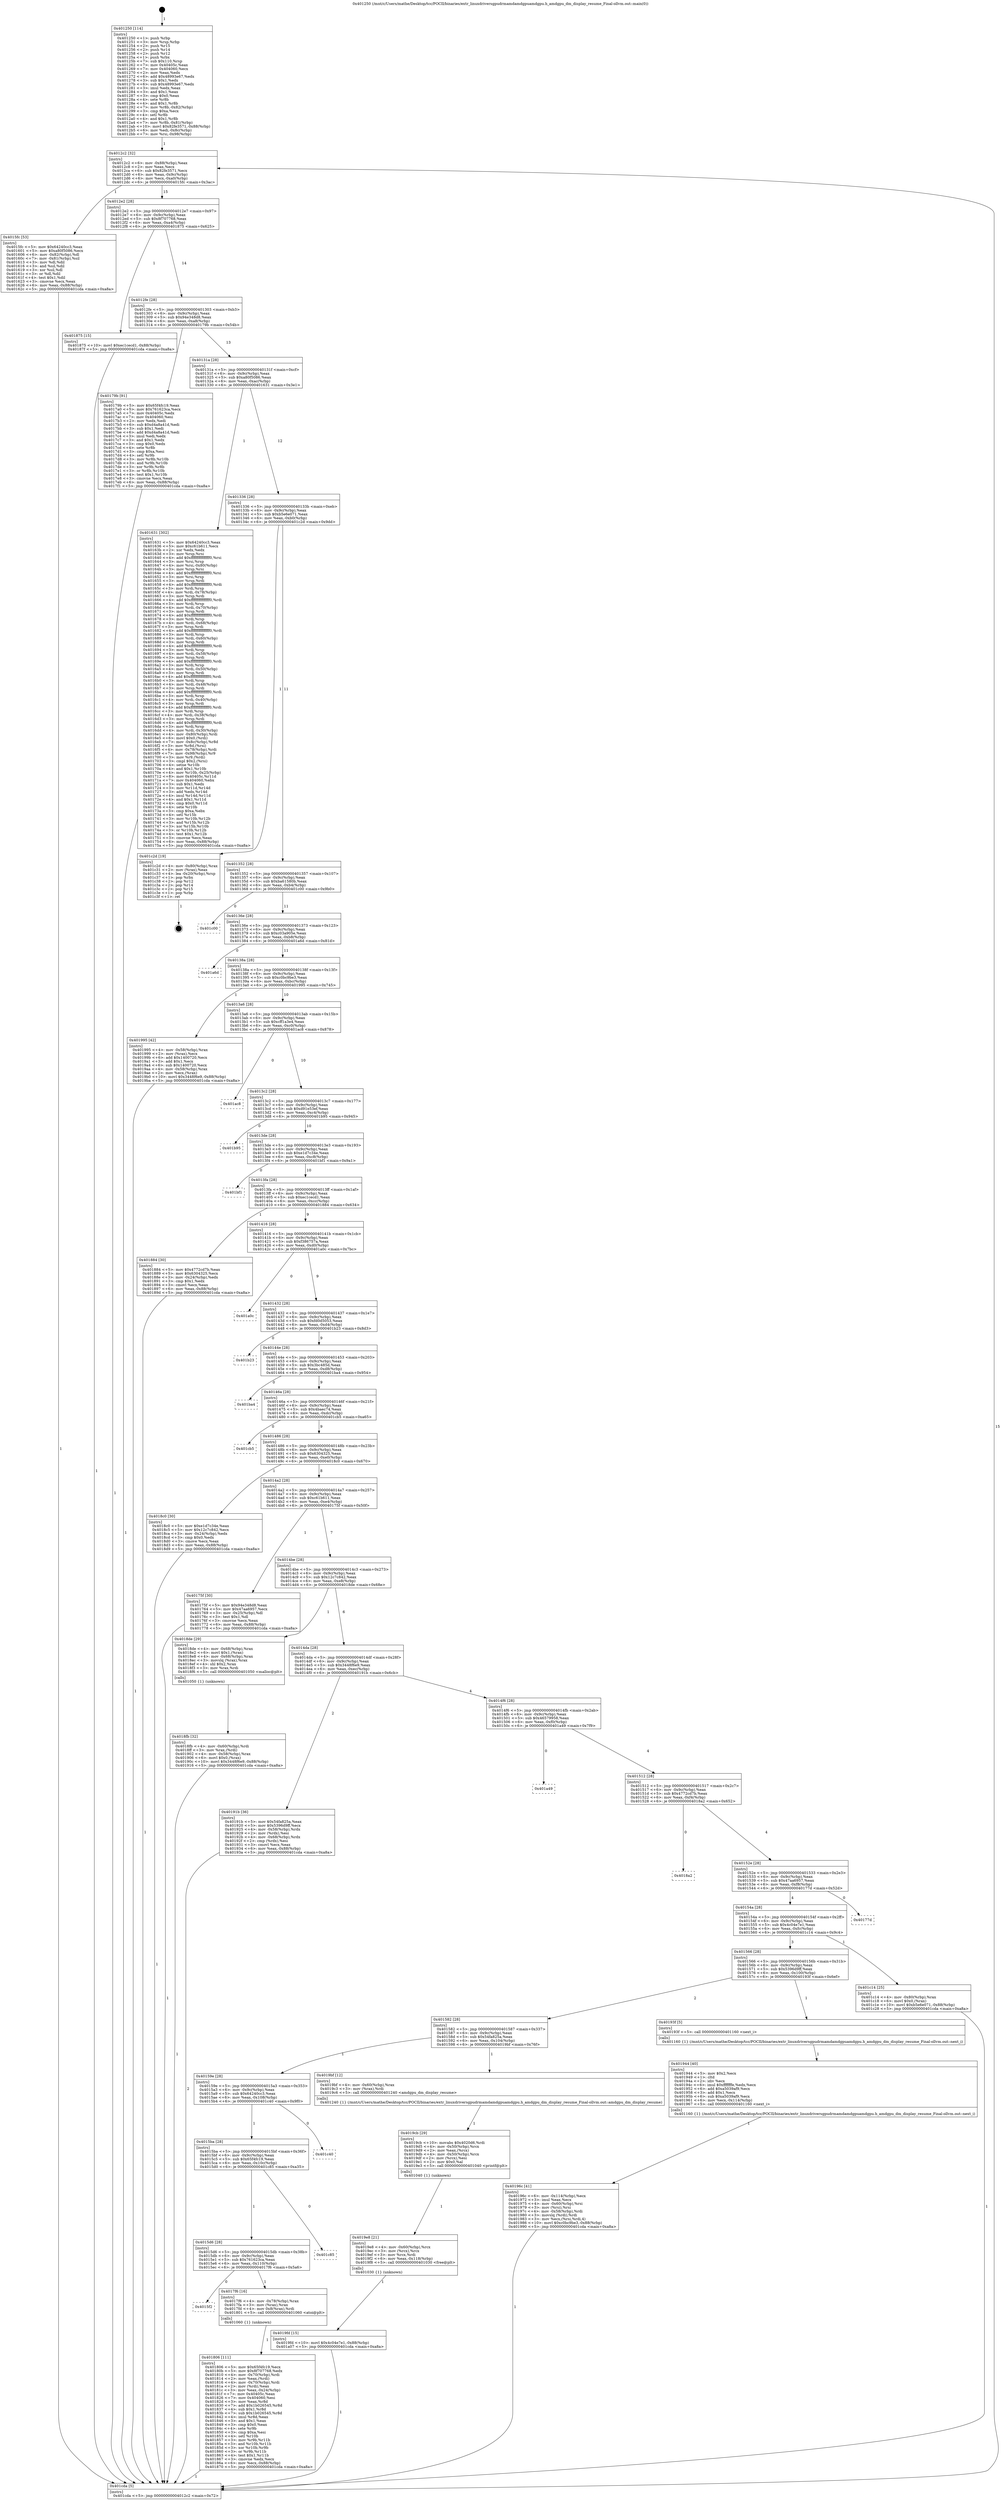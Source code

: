 digraph "0x401250" {
  label = "0x401250 (/mnt/c/Users/mathe/Desktop/tcc/POCII/binaries/extr_linuxdriversgpudrmamdamdgpuamdgpu.h_amdgpu_dm_display_resume_Final-ollvm.out::main(0))"
  labelloc = "t"
  node[shape=record]

  Entry [label="",width=0.3,height=0.3,shape=circle,fillcolor=black,style=filled]
  "0x4012c2" [label="{
     0x4012c2 [32]\l
     | [instrs]\l
     &nbsp;&nbsp;0x4012c2 \<+6\>: mov -0x88(%rbp),%eax\l
     &nbsp;&nbsp;0x4012c8 \<+2\>: mov %eax,%ecx\l
     &nbsp;&nbsp;0x4012ca \<+6\>: sub $0x82fe3571,%ecx\l
     &nbsp;&nbsp;0x4012d0 \<+6\>: mov %eax,-0x9c(%rbp)\l
     &nbsp;&nbsp;0x4012d6 \<+6\>: mov %ecx,-0xa0(%rbp)\l
     &nbsp;&nbsp;0x4012dc \<+6\>: je 00000000004015fc \<main+0x3ac\>\l
  }"]
  "0x4015fc" [label="{
     0x4015fc [53]\l
     | [instrs]\l
     &nbsp;&nbsp;0x4015fc \<+5\>: mov $0x64240cc3,%eax\l
     &nbsp;&nbsp;0x401601 \<+5\>: mov $0xa80f5086,%ecx\l
     &nbsp;&nbsp;0x401606 \<+6\>: mov -0x82(%rbp),%dl\l
     &nbsp;&nbsp;0x40160c \<+7\>: mov -0x81(%rbp),%sil\l
     &nbsp;&nbsp;0x401613 \<+3\>: mov %dl,%dil\l
     &nbsp;&nbsp;0x401616 \<+3\>: and %sil,%dil\l
     &nbsp;&nbsp;0x401619 \<+3\>: xor %sil,%dl\l
     &nbsp;&nbsp;0x40161c \<+3\>: or %dl,%dil\l
     &nbsp;&nbsp;0x40161f \<+4\>: test $0x1,%dil\l
     &nbsp;&nbsp;0x401623 \<+3\>: cmovne %ecx,%eax\l
     &nbsp;&nbsp;0x401626 \<+6\>: mov %eax,-0x88(%rbp)\l
     &nbsp;&nbsp;0x40162c \<+5\>: jmp 0000000000401cda \<main+0xa8a\>\l
  }"]
  "0x4012e2" [label="{
     0x4012e2 [28]\l
     | [instrs]\l
     &nbsp;&nbsp;0x4012e2 \<+5\>: jmp 00000000004012e7 \<main+0x97\>\l
     &nbsp;&nbsp;0x4012e7 \<+6\>: mov -0x9c(%rbp),%eax\l
     &nbsp;&nbsp;0x4012ed \<+5\>: sub $0x8f707768,%eax\l
     &nbsp;&nbsp;0x4012f2 \<+6\>: mov %eax,-0xa4(%rbp)\l
     &nbsp;&nbsp;0x4012f8 \<+6\>: je 0000000000401875 \<main+0x625\>\l
  }"]
  "0x401cda" [label="{
     0x401cda [5]\l
     | [instrs]\l
     &nbsp;&nbsp;0x401cda \<+5\>: jmp 00000000004012c2 \<main+0x72\>\l
  }"]
  "0x401250" [label="{
     0x401250 [114]\l
     | [instrs]\l
     &nbsp;&nbsp;0x401250 \<+1\>: push %rbp\l
     &nbsp;&nbsp;0x401251 \<+3\>: mov %rsp,%rbp\l
     &nbsp;&nbsp;0x401254 \<+2\>: push %r15\l
     &nbsp;&nbsp;0x401256 \<+2\>: push %r14\l
     &nbsp;&nbsp;0x401258 \<+2\>: push %r12\l
     &nbsp;&nbsp;0x40125a \<+1\>: push %rbx\l
     &nbsp;&nbsp;0x40125b \<+7\>: sub $0x110,%rsp\l
     &nbsp;&nbsp;0x401262 \<+7\>: mov 0x40405c,%eax\l
     &nbsp;&nbsp;0x401269 \<+7\>: mov 0x404060,%ecx\l
     &nbsp;&nbsp;0x401270 \<+2\>: mov %eax,%edx\l
     &nbsp;&nbsp;0x401272 \<+6\>: add $0x48993e67,%edx\l
     &nbsp;&nbsp;0x401278 \<+3\>: sub $0x1,%edx\l
     &nbsp;&nbsp;0x40127b \<+6\>: sub $0x48993e67,%edx\l
     &nbsp;&nbsp;0x401281 \<+3\>: imul %edx,%eax\l
     &nbsp;&nbsp;0x401284 \<+3\>: and $0x1,%eax\l
     &nbsp;&nbsp;0x401287 \<+3\>: cmp $0x0,%eax\l
     &nbsp;&nbsp;0x40128a \<+4\>: sete %r8b\l
     &nbsp;&nbsp;0x40128e \<+4\>: and $0x1,%r8b\l
     &nbsp;&nbsp;0x401292 \<+7\>: mov %r8b,-0x82(%rbp)\l
     &nbsp;&nbsp;0x401299 \<+3\>: cmp $0xa,%ecx\l
     &nbsp;&nbsp;0x40129c \<+4\>: setl %r8b\l
     &nbsp;&nbsp;0x4012a0 \<+4\>: and $0x1,%r8b\l
     &nbsp;&nbsp;0x4012a4 \<+7\>: mov %r8b,-0x81(%rbp)\l
     &nbsp;&nbsp;0x4012ab \<+10\>: movl $0x82fe3571,-0x88(%rbp)\l
     &nbsp;&nbsp;0x4012b5 \<+6\>: mov %edi,-0x8c(%rbp)\l
     &nbsp;&nbsp;0x4012bb \<+7\>: mov %rsi,-0x98(%rbp)\l
  }"]
  Exit [label="",width=0.3,height=0.3,shape=circle,fillcolor=black,style=filled,peripheries=2]
  "0x401875" [label="{
     0x401875 [15]\l
     | [instrs]\l
     &nbsp;&nbsp;0x401875 \<+10\>: movl $0xec1cecd1,-0x88(%rbp)\l
     &nbsp;&nbsp;0x40187f \<+5\>: jmp 0000000000401cda \<main+0xa8a\>\l
  }"]
  "0x4012fe" [label="{
     0x4012fe [28]\l
     | [instrs]\l
     &nbsp;&nbsp;0x4012fe \<+5\>: jmp 0000000000401303 \<main+0xb3\>\l
     &nbsp;&nbsp;0x401303 \<+6\>: mov -0x9c(%rbp),%eax\l
     &nbsp;&nbsp;0x401309 \<+5\>: sub $0x94e348d8,%eax\l
     &nbsp;&nbsp;0x40130e \<+6\>: mov %eax,-0xa8(%rbp)\l
     &nbsp;&nbsp;0x401314 \<+6\>: je 000000000040179b \<main+0x54b\>\l
  }"]
  "0x4019fd" [label="{
     0x4019fd [15]\l
     | [instrs]\l
     &nbsp;&nbsp;0x4019fd \<+10\>: movl $0x4c04e7e1,-0x88(%rbp)\l
     &nbsp;&nbsp;0x401a07 \<+5\>: jmp 0000000000401cda \<main+0xa8a\>\l
  }"]
  "0x40179b" [label="{
     0x40179b [91]\l
     | [instrs]\l
     &nbsp;&nbsp;0x40179b \<+5\>: mov $0x65f4fc19,%eax\l
     &nbsp;&nbsp;0x4017a0 \<+5\>: mov $0x761623ca,%ecx\l
     &nbsp;&nbsp;0x4017a5 \<+7\>: mov 0x40405c,%edx\l
     &nbsp;&nbsp;0x4017ac \<+7\>: mov 0x404060,%esi\l
     &nbsp;&nbsp;0x4017b3 \<+2\>: mov %edx,%edi\l
     &nbsp;&nbsp;0x4017b5 \<+6\>: sub $0xd4a8a41d,%edi\l
     &nbsp;&nbsp;0x4017bb \<+3\>: sub $0x1,%edi\l
     &nbsp;&nbsp;0x4017be \<+6\>: add $0xd4a8a41d,%edi\l
     &nbsp;&nbsp;0x4017c4 \<+3\>: imul %edi,%edx\l
     &nbsp;&nbsp;0x4017c7 \<+3\>: and $0x1,%edx\l
     &nbsp;&nbsp;0x4017ca \<+3\>: cmp $0x0,%edx\l
     &nbsp;&nbsp;0x4017cd \<+4\>: sete %r8b\l
     &nbsp;&nbsp;0x4017d1 \<+3\>: cmp $0xa,%esi\l
     &nbsp;&nbsp;0x4017d4 \<+4\>: setl %r9b\l
     &nbsp;&nbsp;0x4017d8 \<+3\>: mov %r8b,%r10b\l
     &nbsp;&nbsp;0x4017db \<+3\>: and %r9b,%r10b\l
     &nbsp;&nbsp;0x4017de \<+3\>: xor %r9b,%r8b\l
     &nbsp;&nbsp;0x4017e1 \<+3\>: or %r8b,%r10b\l
     &nbsp;&nbsp;0x4017e4 \<+4\>: test $0x1,%r10b\l
     &nbsp;&nbsp;0x4017e8 \<+3\>: cmovne %ecx,%eax\l
     &nbsp;&nbsp;0x4017eb \<+6\>: mov %eax,-0x88(%rbp)\l
     &nbsp;&nbsp;0x4017f1 \<+5\>: jmp 0000000000401cda \<main+0xa8a\>\l
  }"]
  "0x40131a" [label="{
     0x40131a [28]\l
     | [instrs]\l
     &nbsp;&nbsp;0x40131a \<+5\>: jmp 000000000040131f \<main+0xcf\>\l
     &nbsp;&nbsp;0x40131f \<+6\>: mov -0x9c(%rbp),%eax\l
     &nbsp;&nbsp;0x401325 \<+5\>: sub $0xa80f5086,%eax\l
     &nbsp;&nbsp;0x40132a \<+6\>: mov %eax,-0xac(%rbp)\l
     &nbsp;&nbsp;0x401330 \<+6\>: je 0000000000401631 \<main+0x3e1\>\l
  }"]
  "0x4019e8" [label="{
     0x4019e8 [21]\l
     | [instrs]\l
     &nbsp;&nbsp;0x4019e8 \<+4\>: mov -0x60(%rbp),%rcx\l
     &nbsp;&nbsp;0x4019ec \<+3\>: mov (%rcx),%rcx\l
     &nbsp;&nbsp;0x4019ef \<+3\>: mov %rcx,%rdi\l
     &nbsp;&nbsp;0x4019f2 \<+6\>: mov %eax,-0x118(%rbp)\l
     &nbsp;&nbsp;0x4019f8 \<+5\>: call 0000000000401030 \<free@plt\>\l
     | [calls]\l
     &nbsp;&nbsp;0x401030 \{1\} (unknown)\l
  }"]
  "0x401631" [label="{
     0x401631 [302]\l
     | [instrs]\l
     &nbsp;&nbsp;0x401631 \<+5\>: mov $0x64240cc3,%eax\l
     &nbsp;&nbsp;0x401636 \<+5\>: mov $0xc61b611,%ecx\l
     &nbsp;&nbsp;0x40163b \<+2\>: xor %edx,%edx\l
     &nbsp;&nbsp;0x40163d \<+3\>: mov %rsp,%rsi\l
     &nbsp;&nbsp;0x401640 \<+4\>: add $0xfffffffffffffff0,%rsi\l
     &nbsp;&nbsp;0x401644 \<+3\>: mov %rsi,%rsp\l
     &nbsp;&nbsp;0x401647 \<+4\>: mov %rsi,-0x80(%rbp)\l
     &nbsp;&nbsp;0x40164b \<+3\>: mov %rsp,%rsi\l
     &nbsp;&nbsp;0x40164e \<+4\>: add $0xfffffffffffffff0,%rsi\l
     &nbsp;&nbsp;0x401652 \<+3\>: mov %rsi,%rsp\l
     &nbsp;&nbsp;0x401655 \<+3\>: mov %rsp,%rdi\l
     &nbsp;&nbsp;0x401658 \<+4\>: add $0xfffffffffffffff0,%rdi\l
     &nbsp;&nbsp;0x40165c \<+3\>: mov %rdi,%rsp\l
     &nbsp;&nbsp;0x40165f \<+4\>: mov %rdi,-0x78(%rbp)\l
     &nbsp;&nbsp;0x401663 \<+3\>: mov %rsp,%rdi\l
     &nbsp;&nbsp;0x401666 \<+4\>: add $0xfffffffffffffff0,%rdi\l
     &nbsp;&nbsp;0x40166a \<+3\>: mov %rdi,%rsp\l
     &nbsp;&nbsp;0x40166d \<+4\>: mov %rdi,-0x70(%rbp)\l
     &nbsp;&nbsp;0x401671 \<+3\>: mov %rsp,%rdi\l
     &nbsp;&nbsp;0x401674 \<+4\>: add $0xfffffffffffffff0,%rdi\l
     &nbsp;&nbsp;0x401678 \<+3\>: mov %rdi,%rsp\l
     &nbsp;&nbsp;0x40167b \<+4\>: mov %rdi,-0x68(%rbp)\l
     &nbsp;&nbsp;0x40167f \<+3\>: mov %rsp,%rdi\l
     &nbsp;&nbsp;0x401682 \<+4\>: add $0xfffffffffffffff0,%rdi\l
     &nbsp;&nbsp;0x401686 \<+3\>: mov %rdi,%rsp\l
     &nbsp;&nbsp;0x401689 \<+4\>: mov %rdi,-0x60(%rbp)\l
     &nbsp;&nbsp;0x40168d \<+3\>: mov %rsp,%rdi\l
     &nbsp;&nbsp;0x401690 \<+4\>: add $0xfffffffffffffff0,%rdi\l
     &nbsp;&nbsp;0x401694 \<+3\>: mov %rdi,%rsp\l
     &nbsp;&nbsp;0x401697 \<+4\>: mov %rdi,-0x58(%rbp)\l
     &nbsp;&nbsp;0x40169b \<+3\>: mov %rsp,%rdi\l
     &nbsp;&nbsp;0x40169e \<+4\>: add $0xfffffffffffffff0,%rdi\l
     &nbsp;&nbsp;0x4016a2 \<+3\>: mov %rdi,%rsp\l
     &nbsp;&nbsp;0x4016a5 \<+4\>: mov %rdi,-0x50(%rbp)\l
     &nbsp;&nbsp;0x4016a9 \<+3\>: mov %rsp,%rdi\l
     &nbsp;&nbsp;0x4016ac \<+4\>: add $0xfffffffffffffff0,%rdi\l
     &nbsp;&nbsp;0x4016b0 \<+3\>: mov %rdi,%rsp\l
     &nbsp;&nbsp;0x4016b3 \<+4\>: mov %rdi,-0x48(%rbp)\l
     &nbsp;&nbsp;0x4016b7 \<+3\>: mov %rsp,%rdi\l
     &nbsp;&nbsp;0x4016ba \<+4\>: add $0xfffffffffffffff0,%rdi\l
     &nbsp;&nbsp;0x4016be \<+3\>: mov %rdi,%rsp\l
     &nbsp;&nbsp;0x4016c1 \<+4\>: mov %rdi,-0x40(%rbp)\l
     &nbsp;&nbsp;0x4016c5 \<+3\>: mov %rsp,%rdi\l
     &nbsp;&nbsp;0x4016c8 \<+4\>: add $0xfffffffffffffff0,%rdi\l
     &nbsp;&nbsp;0x4016cc \<+3\>: mov %rdi,%rsp\l
     &nbsp;&nbsp;0x4016cf \<+4\>: mov %rdi,-0x38(%rbp)\l
     &nbsp;&nbsp;0x4016d3 \<+3\>: mov %rsp,%rdi\l
     &nbsp;&nbsp;0x4016d6 \<+4\>: add $0xfffffffffffffff0,%rdi\l
     &nbsp;&nbsp;0x4016da \<+3\>: mov %rdi,%rsp\l
     &nbsp;&nbsp;0x4016dd \<+4\>: mov %rdi,-0x30(%rbp)\l
     &nbsp;&nbsp;0x4016e1 \<+4\>: mov -0x80(%rbp),%rdi\l
     &nbsp;&nbsp;0x4016e5 \<+6\>: movl $0x0,(%rdi)\l
     &nbsp;&nbsp;0x4016eb \<+7\>: mov -0x8c(%rbp),%r8d\l
     &nbsp;&nbsp;0x4016f2 \<+3\>: mov %r8d,(%rsi)\l
     &nbsp;&nbsp;0x4016f5 \<+4\>: mov -0x78(%rbp),%rdi\l
     &nbsp;&nbsp;0x4016f9 \<+7\>: mov -0x98(%rbp),%r9\l
     &nbsp;&nbsp;0x401700 \<+3\>: mov %r9,(%rdi)\l
     &nbsp;&nbsp;0x401703 \<+3\>: cmpl $0x2,(%rsi)\l
     &nbsp;&nbsp;0x401706 \<+4\>: setne %r10b\l
     &nbsp;&nbsp;0x40170a \<+4\>: and $0x1,%r10b\l
     &nbsp;&nbsp;0x40170e \<+4\>: mov %r10b,-0x25(%rbp)\l
     &nbsp;&nbsp;0x401712 \<+8\>: mov 0x40405c,%r11d\l
     &nbsp;&nbsp;0x40171a \<+7\>: mov 0x404060,%ebx\l
     &nbsp;&nbsp;0x401721 \<+3\>: sub $0x1,%edx\l
     &nbsp;&nbsp;0x401724 \<+3\>: mov %r11d,%r14d\l
     &nbsp;&nbsp;0x401727 \<+3\>: add %edx,%r14d\l
     &nbsp;&nbsp;0x40172a \<+4\>: imul %r14d,%r11d\l
     &nbsp;&nbsp;0x40172e \<+4\>: and $0x1,%r11d\l
     &nbsp;&nbsp;0x401732 \<+4\>: cmp $0x0,%r11d\l
     &nbsp;&nbsp;0x401736 \<+4\>: sete %r10b\l
     &nbsp;&nbsp;0x40173a \<+3\>: cmp $0xa,%ebx\l
     &nbsp;&nbsp;0x40173d \<+4\>: setl %r15b\l
     &nbsp;&nbsp;0x401741 \<+3\>: mov %r10b,%r12b\l
     &nbsp;&nbsp;0x401744 \<+3\>: and %r15b,%r12b\l
     &nbsp;&nbsp;0x401747 \<+3\>: xor %r15b,%r10b\l
     &nbsp;&nbsp;0x40174a \<+3\>: or %r10b,%r12b\l
     &nbsp;&nbsp;0x40174d \<+4\>: test $0x1,%r12b\l
     &nbsp;&nbsp;0x401751 \<+3\>: cmovne %ecx,%eax\l
     &nbsp;&nbsp;0x401754 \<+6\>: mov %eax,-0x88(%rbp)\l
     &nbsp;&nbsp;0x40175a \<+5\>: jmp 0000000000401cda \<main+0xa8a\>\l
  }"]
  "0x401336" [label="{
     0x401336 [28]\l
     | [instrs]\l
     &nbsp;&nbsp;0x401336 \<+5\>: jmp 000000000040133b \<main+0xeb\>\l
     &nbsp;&nbsp;0x40133b \<+6\>: mov -0x9c(%rbp),%eax\l
     &nbsp;&nbsp;0x401341 \<+5\>: sub $0xb5e6e071,%eax\l
     &nbsp;&nbsp;0x401346 \<+6\>: mov %eax,-0xb0(%rbp)\l
     &nbsp;&nbsp;0x40134c \<+6\>: je 0000000000401c2d \<main+0x9dd\>\l
  }"]
  "0x4019cb" [label="{
     0x4019cb [29]\l
     | [instrs]\l
     &nbsp;&nbsp;0x4019cb \<+10\>: movabs $0x4020d6,%rdi\l
     &nbsp;&nbsp;0x4019d5 \<+4\>: mov -0x50(%rbp),%rcx\l
     &nbsp;&nbsp;0x4019d9 \<+2\>: mov %eax,(%rcx)\l
     &nbsp;&nbsp;0x4019db \<+4\>: mov -0x50(%rbp),%rcx\l
     &nbsp;&nbsp;0x4019df \<+2\>: mov (%rcx),%esi\l
     &nbsp;&nbsp;0x4019e1 \<+2\>: mov $0x0,%al\l
     &nbsp;&nbsp;0x4019e3 \<+5\>: call 0000000000401040 \<printf@plt\>\l
     | [calls]\l
     &nbsp;&nbsp;0x401040 \{1\} (unknown)\l
  }"]
  "0x40196c" [label="{
     0x40196c [41]\l
     | [instrs]\l
     &nbsp;&nbsp;0x40196c \<+6\>: mov -0x114(%rbp),%ecx\l
     &nbsp;&nbsp;0x401972 \<+3\>: imul %eax,%ecx\l
     &nbsp;&nbsp;0x401975 \<+4\>: mov -0x60(%rbp),%rsi\l
     &nbsp;&nbsp;0x401979 \<+3\>: mov (%rsi),%rsi\l
     &nbsp;&nbsp;0x40197c \<+4\>: mov -0x58(%rbp),%rdi\l
     &nbsp;&nbsp;0x401980 \<+3\>: movslq (%rdi),%rdi\l
     &nbsp;&nbsp;0x401983 \<+3\>: mov %ecx,(%rsi,%rdi,4)\l
     &nbsp;&nbsp;0x401986 \<+10\>: movl $0xc0bc9be3,-0x88(%rbp)\l
     &nbsp;&nbsp;0x401990 \<+5\>: jmp 0000000000401cda \<main+0xa8a\>\l
  }"]
  "0x401c2d" [label="{
     0x401c2d [19]\l
     | [instrs]\l
     &nbsp;&nbsp;0x401c2d \<+4\>: mov -0x80(%rbp),%rax\l
     &nbsp;&nbsp;0x401c31 \<+2\>: mov (%rax),%eax\l
     &nbsp;&nbsp;0x401c33 \<+4\>: lea -0x20(%rbp),%rsp\l
     &nbsp;&nbsp;0x401c37 \<+1\>: pop %rbx\l
     &nbsp;&nbsp;0x401c38 \<+2\>: pop %r12\l
     &nbsp;&nbsp;0x401c3a \<+2\>: pop %r14\l
     &nbsp;&nbsp;0x401c3c \<+2\>: pop %r15\l
     &nbsp;&nbsp;0x401c3e \<+1\>: pop %rbp\l
     &nbsp;&nbsp;0x401c3f \<+1\>: ret\l
  }"]
  "0x401352" [label="{
     0x401352 [28]\l
     | [instrs]\l
     &nbsp;&nbsp;0x401352 \<+5\>: jmp 0000000000401357 \<main+0x107\>\l
     &nbsp;&nbsp;0x401357 \<+6\>: mov -0x9c(%rbp),%eax\l
     &nbsp;&nbsp;0x40135d \<+5\>: sub $0xba61580b,%eax\l
     &nbsp;&nbsp;0x401362 \<+6\>: mov %eax,-0xb4(%rbp)\l
     &nbsp;&nbsp;0x401368 \<+6\>: je 0000000000401c00 \<main+0x9b0\>\l
  }"]
  "0x401944" [label="{
     0x401944 [40]\l
     | [instrs]\l
     &nbsp;&nbsp;0x401944 \<+5\>: mov $0x2,%ecx\l
     &nbsp;&nbsp;0x401949 \<+1\>: cltd\l
     &nbsp;&nbsp;0x40194a \<+2\>: idiv %ecx\l
     &nbsp;&nbsp;0x40194c \<+6\>: imul $0xfffffffe,%edx,%ecx\l
     &nbsp;&nbsp;0x401952 \<+6\>: add $0xa5039af9,%ecx\l
     &nbsp;&nbsp;0x401958 \<+3\>: add $0x1,%ecx\l
     &nbsp;&nbsp;0x40195b \<+6\>: sub $0xa5039af9,%ecx\l
     &nbsp;&nbsp;0x401961 \<+6\>: mov %ecx,-0x114(%rbp)\l
     &nbsp;&nbsp;0x401967 \<+5\>: call 0000000000401160 \<next_i\>\l
     | [calls]\l
     &nbsp;&nbsp;0x401160 \{1\} (/mnt/c/Users/mathe/Desktop/tcc/POCII/binaries/extr_linuxdriversgpudrmamdamdgpuamdgpu.h_amdgpu_dm_display_resume_Final-ollvm.out::next_i)\l
  }"]
  "0x401c00" [label="{
     0x401c00\l
  }", style=dashed]
  "0x40136e" [label="{
     0x40136e [28]\l
     | [instrs]\l
     &nbsp;&nbsp;0x40136e \<+5\>: jmp 0000000000401373 \<main+0x123\>\l
     &nbsp;&nbsp;0x401373 \<+6\>: mov -0x9c(%rbp),%eax\l
     &nbsp;&nbsp;0x401379 \<+5\>: sub $0xc03a905e,%eax\l
     &nbsp;&nbsp;0x40137e \<+6\>: mov %eax,-0xb8(%rbp)\l
     &nbsp;&nbsp;0x401384 \<+6\>: je 0000000000401a6d \<main+0x81d\>\l
  }"]
  "0x4018fb" [label="{
     0x4018fb [32]\l
     | [instrs]\l
     &nbsp;&nbsp;0x4018fb \<+4\>: mov -0x60(%rbp),%rdi\l
     &nbsp;&nbsp;0x4018ff \<+3\>: mov %rax,(%rdi)\l
     &nbsp;&nbsp;0x401902 \<+4\>: mov -0x58(%rbp),%rax\l
     &nbsp;&nbsp;0x401906 \<+6\>: movl $0x0,(%rax)\l
     &nbsp;&nbsp;0x40190c \<+10\>: movl $0x3448f6e9,-0x88(%rbp)\l
     &nbsp;&nbsp;0x401916 \<+5\>: jmp 0000000000401cda \<main+0xa8a\>\l
  }"]
  "0x401a6d" [label="{
     0x401a6d\l
  }", style=dashed]
  "0x40138a" [label="{
     0x40138a [28]\l
     | [instrs]\l
     &nbsp;&nbsp;0x40138a \<+5\>: jmp 000000000040138f \<main+0x13f\>\l
     &nbsp;&nbsp;0x40138f \<+6\>: mov -0x9c(%rbp),%eax\l
     &nbsp;&nbsp;0x401395 \<+5\>: sub $0xc0bc9be3,%eax\l
     &nbsp;&nbsp;0x40139a \<+6\>: mov %eax,-0xbc(%rbp)\l
     &nbsp;&nbsp;0x4013a0 \<+6\>: je 0000000000401995 \<main+0x745\>\l
  }"]
  "0x401806" [label="{
     0x401806 [111]\l
     | [instrs]\l
     &nbsp;&nbsp;0x401806 \<+5\>: mov $0x65f4fc19,%ecx\l
     &nbsp;&nbsp;0x40180b \<+5\>: mov $0x8f707768,%edx\l
     &nbsp;&nbsp;0x401810 \<+4\>: mov -0x70(%rbp),%rdi\l
     &nbsp;&nbsp;0x401814 \<+2\>: mov %eax,(%rdi)\l
     &nbsp;&nbsp;0x401816 \<+4\>: mov -0x70(%rbp),%rdi\l
     &nbsp;&nbsp;0x40181a \<+2\>: mov (%rdi),%eax\l
     &nbsp;&nbsp;0x40181c \<+3\>: mov %eax,-0x24(%rbp)\l
     &nbsp;&nbsp;0x40181f \<+7\>: mov 0x40405c,%eax\l
     &nbsp;&nbsp;0x401826 \<+7\>: mov 0x404060,%esi\l
     &nbsp;&nbsp;0x40182d \<+3\>: mov %eax,%r8d\l
     &nbsp;&nbsp;0x401830 \<+7\>: add $0x1b026545,%r8d\l
     &nbsp;&nbsp;0x401837 \<+4\>: sub $0x1,%r8d\l
     &nbsp;&nbsp;0x40183b \<+7\>: sub $0x1b026545,%r8d\l
     &nbsp;&nbsp;0x401842 \<+4\>: imul %r8d,%eax\l
     &nbsp;&nbsp;0x401846 \<+3\>: and $0x1,%eax\l
     &nbsp;&nbsp;0x401849 \<+3\>: cmp $0x0,%eax\l
     &nbsp;&nbsp;0x40184c \<+4\>: sete %r9b\l
     &nbsp;&nbsp;0x401850 \<+3\>: cmp $0xa,%esi\l
     &nbsp;&nbsp;0x401853 \<+4\>: setl %r10b\l
     &nbsp;&nbsp;0x401857 \<+3\>: mov %r9b,%r11b\l
     &nbsp;&nbsp;0x40185a \<+3\>: and %r10b,%r11b\l
     &nbsp;&nbsp;0x40185d \<+3\>: xor %r10b,%r9b\l
     &nbsp;&nbsp;0x401860 \<+3\>: or %r9b,%r11b\l
     &nbsp;&nbsp;0x401863 \<+4\>: test $0x1,%r11b\l
     &nbsp;&nbsp;0x401867 \<+3\>: cmovne %edx,%ecx\l
     &nbsp;&nbsp;0x40186a \<+6\>: mov %ecx,-0x88(%rbp)\l
     &nbsp;&nbsp;0x401870 \<+5\>: jmp 0000000000401cda \<main+0xa8a\>\l
  }"]
  "0x401995" [label="{
     0x401995 [42]\l
     | [instrs]\l
     &nbsp;&nbsp;0x401995 \<+4\>: mov -0x58(%rbp),%rax\l
     &nbsp;&nbsp;0x401999 \<+2\>: mov (%rax),%ecx\l
     &nbsp;&nbsp;0x40199b \<+6\>: add $0x1400720,%ecx\l
     &nbsp;&nbsp;0x4019a1 \<+3\>: add $0x1,%ecx\l
     &nbsp;&nbsp;0x4019a4 \<+6\>: sub $0x1400720,%ecx\l
     &nbsp;&nbsp;0x4019aa \<+4\>: mov -0x58(%rbp),%rax\l
     &nbsp;&nbsp;0x4019ae \<+2\>: mov %ecx,(%rax)\l
     &nbsp;&nbsp;0x4019b0 \<+10\>: movl $0x3448f6e9,-0x88(%rbp)\l
     &nbsp;&nbsp;0x4019ba \<+5\>: jmp 0000000000401cda \<main+0xa8a\>\l
  }"]
  "0x4013a6" [label="{
     0x4013a6 [28]\l
     | [instrs]\l
     &nbsp;&nbsp;0x4013a6 \<+5\>: jmp 00000000004013ab \<main+0x15b\>\l
     &nbsp;&nbsp;0x4013ab \<+6\>: mov -0x9c(%rbp),%eax\l
     &nbsp;&nbsp;0x4013b1 \<+5\>: sub $0xcff1a3e4,%eax\l
     &nbsp;&nbsp;0x4013b6 \<+6\>: mov %eax,-0xc0(%rbp)\l
     &nbsp;&nbsp;0x4013bc \<+6\>: je 0000000000401ac8 \<main+0x878\>\l
  }"]
  "0x4015f2" [label="{
     0x4015f2\l
  }", style=dashed]
  "0x401ac8" [label="{
     0x401ac8\l
  }", style=dashed]
  "0x4013c2" [label="{
     0x4013c2 [28]\l
     | [instrs]\l
     &nbsp;&nbsp;0x4013c2 \<+5\>: jmp 00000000004013c7 \<main+0x177\>\l
     &nbsp;&nbsp;0x4013c7 \<+6\>: mov -0x9c(%rbp),%eax\l
     &nbsp;&nbsp;0x4013cd \<+5\>: sub $0xd91e53ef,%eax\l
     &nbsp;&nbsp;0x4013d2 \<+6\>: mov %eax,-0xc4(%rbp)\l
     &nbsp;&nbsp;0x4013d8 \<+6\>: je 0000000000401b95 \<main+0x945\>\l
  }"]
  "0x4017f6" [label="{
     0x4017f6 [16]\l
     | [instrs]\l
     &nbsp;&nbsp;0x4017f6 \<+4\>: mov -0x78(%rbp),%rax\l
     &nbsp;&nbsp;0x4017fa \<+3\>: mov (%rax),%rax\l
     &nbsp;&nbsp;0x4017fd \<+4\>: mov 0x8(%rax),%rdi\l
     &nbsp;&nbsp;0x401801 \<+5\>: call 0000000000401060 \<atoi@plt\>\l
     | [calls]\l
     &nbsp;&nbsp;0x401060 \{1\} (unknown)\l
  }"]
  "0x401b95" [label="{
     0x401b95\l
  }", style=dashed]
  "0x4013de" [label="{
     0x4013de [28]\l
     | [instrs]\l
     &nbsp;&nbsp;0x4013de \<+5\>: jmp 00000000004013e3 \<main+0x193\>\l
     &nbsp;&nbsp;0x4013e3 \<+6\>: mov -0x9c(%rbp),%eax\l
     &nbsp;&nbsp;0x4013e9 \<+5\>: sub $0xe1d7c34e,%eax\l
     &nbsp;&nbsp;0x4013ee \<+6\>: mov %eax,-0xc8(%rbp)\l
     &nbsp;&nbsp;0x4013f4 \<+6\>: je 0000000000401bf1 \<main+0x9a1\>\l
  }"]
  "0x4015d6" [label="{
     0x4015d6 [28]\l
     | [instrs]\l
     &nbsp;&nbsp;0x4015d6 \<+5\>: jmp 00000000004015db \<main+0x38b\>\l
     &nbsp;&nbsp;0x4015db \<+6\>: mov -0x9c(%rbp),%eax\l
     &nbsp;&nbsp;0x4015e1 \<+5\>: sub $0x761623ca,%eax\l
     &nbsp;&nbsp;0x4015e6 \<+6\>: mov %eax,-0x110(%rbp)\l
     &nbsp;&nbsp;0x4015ec \<+6\>: je 00000000004017f6 \<main+0x5a6\>\l
  }"]
  "0x401bf1" [label="{
     0x401bf1\l
  }", style=dashed]
  "0x4013fa" [label="{
     0x4013fa [28]\l
     | [instrs]\l
     &nbsp;&nbsp;0x4013fa \<+5\>: jmp 00000000004013ff \<main+0x1af\>\l
     &nbsp;&nbsp;0x4013ff \<+6\>: mov -0x9c(%rbp),%eax\l
     &nbsp;&nbsp;0x401405 \<+5\>: sub $0xec1cecd1,%eax\l
     &nbsp;&nbsp;0x40140a \<+6\>: mov %eax,-0xcc(%rbp)\l
     &nbsp;&nbsp;0x401410 \<+6\>: je 0000000000401884 \<main+0x634\>\l
  }"]
  "0x401c85" [label="{
     0x401c85\l
  }", style=dashed]
  "0x401884" [label="{
     0x401884 [30]\l
     | [instrs]\l
     &nbsp;&nbsp;0x401884 \<+5\>: mov $0x4772cd7b,%eax\l
     &nbsp;&nbsp;0x401889 \<+5\>: mov $0x6304325,%ecx\l
     &nbsp;&nbsp;0x40188e \<+3\>: mov -0x24(%rbp),%edx\l
     &nbsp;&nbsp;0x401891 \<+3\>: cmp $0x1,%edx\l
     &nbsp;&nbsp;0x401894 \<+3\>: cmovl %ecx,%eax\l
     &nbsp;&nbsp;0x401897 \<+6\>: mov %eax,-0x88(%rbp)\l
     &nbsp;&nbsp;0x40189d \<+5\>: jmp 0000000000401cda \<main+0xa8a\>\l
  }"]
  "0x401416" [label="{
     0x401416 [28]\l
     | [instrs]\l
     &nbsp;&nbsp;0x401416 \<+5\>: jmp 000000000040141b \<main+0x1cb\>\l
     &nbsp;&nbsp;0x40141b \<+6\>: mov -0x9c(%rbp),%eax\l
     &nbsp;&nbsp;0x401421 \<+5\>: sub $0xf386757a,%eax\l
     &nbsp;&nbsp;0x401426 \<+6\>: mov %eax,-0xd0(%rbp)\l
     &nbsp;&nbsp;0x40142c \<+6\>: je 0000000000401a0c \<main+0x7bc\>\l
  }"]
  "0x4015ba" [label="{
     0x4015ba [28]\l
     | [instrs]\l
     &nbsp;&nbsp;0x4015ba \<+5\>: jmp 00000000004015bf \<main+0x36f\>\l
     &nbsp;&nbsp;0x4015bf \<+6\>: mov -0x9c(%rbp),%eax\l
     &nbsp;&nbsp;0x4015c5 \<+5\>: sub $0x65f4fc19,%eax\l
     &nbsp;&nbsp;0x4015ca \<+6\>: mov %eax,-0x10c(%rbp)\l
     &nbsp;&nbsp;0x4015d0 \<+6\>: je 0000000000401c85 \<main+0xa35\>\l
  }"]
  "0x401a0c" [label="{
     0x401a0c\l
  }", style=dashed]
  "0x401432" [label="{
     0x401432 [28]\l
     | [instrs]\l
     &nbsp;&nbsp;0x401432 \<+5\>: jmp 0000000000401437 \<main+0x1e7\>\l
     &nbsp;&nbsp;0x401437 \<+6\>: mov -0x9c(%rbp),%eax\l
     &nbsp;&nbsp;0x40143d \<+5\>: sub $0xfd0d5053,%eax\l
     &nbsp;&nbsp;0x401442 \<+6\>: mov %eax,-0xd4(%rbp)\l
     &nbsp;&nbsp;0x401448 \<+6\>: je 0000000000401b23 \<main+0x8d3\>\l
  }"]
  "0x401c40" [label="{
     0x401c40\l
  }", style=dashed]
  "0x401b23" [label="{
     0x401b23\l
  }", style=dashed]
  "0x40144e" [label="{
     0x40144e [28]\l
     | [instrs]\l
     &nbsp;&nbsp;0x40144e \<+5\>: jmp 0000000000401453 \<main+0x203\>\l
     &nbsp;&nbsp;0x401453 \<+6\>: mov -0x9c(%rbp),%eax\l
     &nbsp;&nbsp;0x401459 \<+5\>: sub $0x3bc485d,%eax\l
     &nbsp;&nbsp;0x40145e \<+6\>: mov %eax,-0xd8(%rbp)\l
     &nbsp;&nbsp;0x401464 \<+6\>: je 0000000000401ba4 \<main+0x954\>\l
  }"]
  "0x40159e" [label="{
     0x40159e [28]\l
     | [instrs]\l
     &nbsp;&nbsp;0x40159e \<+5\>: jmp 00000000004015a3 \<main+0x353\>\l
     &nbsp;&nbsp;0x4015a3 \<+6\>: mov -0x9c(%rbp),%eax\l
     &nbsp;&nbsp;0x4015a9 \<+5\>: sub $0x64240cc3,%eax\l
     &nbsp;&nbsp;0x4015ae \<+6\>: mov %eax,-0x108(%rbp)\l
     &nbsp;&nbsp;0x4015b4 \<+6\>: je 0000000000401c40 \<main+0x9f0\>\l
  }"]
  "0x401ba4" [label="{
     0x401ba4\l
  }", style=dashed]
  "0x40146a" [label="{
     0x40146a [28]\l
     | [instrs]\l
     &nbsp;&nbsp;0x40146a \<+5\>: jmp 000000000040146f \<main+0x21f\>\l
     &nbsp;&nbsp;0x40146f \<+6\>: mov -0x9c(%rbp),%eax\l
     &nbsp;&nbsp;0x401475 \<+5\>: sub $0x4baec74,%eax\l
     &nbsp;&nbsp;0x40147a \<+6\>: mov %eax,-0xdc(%rbp)\l
     &nbsp;&nbsp;0x401480 \<+6\>: je 0000000000401cb5 \<main+0xa65\>\l
  }"]
  "0x4019bf" [label="{
     0x4019bf [12]\l
     | [instrs]\l
     &nbsp;&nbsp;0x4019bf \<+4\>: mov -0x60(%rbp),%rax\l
     &nbsp;&nbsp;0x4019c3 \<+3\>: mov (%rax),%rdi\l
     &nbsp;&nbsp;0x4019c6 \<+5\>: call 0000000000401240 \<amdgpu_dm_display_resume\>\l
     | [calls]\l
     &nbsp;&nbsp;0x401240 \{1\} (/mnt/c/Users/mathe/Desktop/tcc/POCII/binaries/extr_linuxdriversgpudrmamdamdgpuamdgpu.h_amdgpu_dm_display_resume_Final-ollvm.out::amdgpu_dm_display_resume)\l
  }"]
  "0x401cb5" [label="{
     0x401cb5\l
  }", style=dashed]
  "0x401486" [label="{
     0x401486 [28]\l
     | [instrs]\l
     &nbsp;&nbsp;0x401486 \<+5\>: jmp 000000000040148b \<main+0x23b\>\l
     &nbsp;&nbsp;0x40148b \<+6\>: mov -0x9c(%rbp),%eax\l
     &nbsp;&nbsp;0x401491 \<+5\>: sub $0x6304325,%eax\l
     &nbsp;&nbsp;0x401496 \<+6\>: mov %eax,-0xe0(%rbp)\l
     &nbsp;&nbsp;0x40149c \<+6\>: je 00000000004018c0 \<main+0x670\>\l
  }"]
  "0x401582" [label="{
     0x401582 [28]\l
     | [instrs]\l
     &nbsp;&nbsp;0x401582 \<+5\>: jmp 0000000000401587 \<main+0x337\>\l
     &nbsp;&nbsp;0x401587 \<+6\>: mov -0x9c(%rbp),%eax\l
     &nbsp;&nbsp;0x40158d \<+5\>: sub $0x54fa825a,%eax\l
     &nbsp;&nbsp;0x401592 \<+6\>: mov %eax,-0x104(%rbp)\l
     &nbsp;&nbsp;0x401598 \<+6\>: je 00000000004019bf \<main+0x76f\>\l
  }"]
  "0x4018c0" [label="{
     0x4018c0 [30]\l
     | [instrs]\l
     &nbsp;&nbsp;0x4018c0 \<+5\>: mov $0xe1d7c34e,%eax\l
     &nbsp;&nbsp;0x4018c5 \<+5\>: mov $0x12c7c842,%ecx\l
     &nbsp;&nbsp;0x4018ca \<+3\>: mov -0x24(%rbp),%edx\l
     &nbsp;&nbsp;0x4018cd \<+3\>: cmp $0x0,%edx\l
     &nbsp;&nbsp;0x4018d0 \<+3\>: cmove %ecx,%eax\l
     &nbsp;&nbsp;0x4018d3 \<+6\>: mov %eax,-0x88(%rbp)\l
     &nbsp;&nbsp;0x4018d9 \<+5\>: jmp 0000000000401cda \<main+0xa8a\>\l
  }"]
  "0x4014a2" [label="{
     0x4014a2 [28]\l
     | [instrs]\l
     &nbsp;&nbsp;0x4014a2 \<+5\>: jmp 00000000004014a7 \<main+0x257\>\l
     &nbsp;&nbsp;0x4014a7 \<+6\>: mov -0x9c(%rbp),%eax\l
     &nbsp;&nbsp;0x4014ad \<+5\>: sub $0xc61b611,%eax\l
     &nbsp;&nbsp;0x4014b2 \<+6\>: mov %eax,-0xe4(%rbp)\l
     &nbsp;&nbsp;0x4014b8 \<+6\>: je 000000000040175f \<main+0x50f\>\l
  }"]
  "0x40193f" [label="{
     0x40193f [5]\l
     | [instrs]\l
     &nbsp;&nbsp;0x40193f \<+5\>: call 0000000000401160 \<next_i\>\l
     | [calls]\l
     &nbsp;&nbsp;0x401160 \{1\} (/mnt/c/Users/mathe/Desktop/tcc/POCII/binaries/extr_linuxdriversgpudrmamdamdgpuamdgpu.h_amdgpu_dm_display_resume_Final-ollvm.out::next_i)\l
  }"]
  "0x40175f" [label="{
     0x40175f [30]\l
     | [instrs]\l
     &nbsp;&nbsp;0x40175f \<+5\>: mov $0x94e348d8,%eax\l
     &nbsp;&nbsp;0x401764 \<+5\>: mov $0x47aa6957,%ecx\l
     &nbsp;&nbsp;0x401769 \<+3\>: mov -0x25(%rbp),%dl\l
     &nbsp;&nbsp;0x40176c \<+3\>: test $0x1,%dl\l
     &nbsp;&nbsp;0x40176f \<+3\>: cmovne %ecx,%eax\l
     &nbsp;&nbsp;0x401772 \<+6\>: mov %eax,-0x88(%rbp)\l
     &nbsp;&nbsp;0x401778 \<+5\>: jmp 0000000000401cda \<main+0xa8a\>\l
  }"]
  "0x4014be" [label="{
     0x4014be [28]\l
     | [instrs]\l
     &nbsp;&nbsp;0x4014be \<+5\>: jmp 00000000004014c3 \<main+0x273\>\l
     &nbsp;&nbsp;0x4014c3 \<+6\>: mov -0x9c(%rbp),%eax\l
     &nbsp;&nbsp;0x4014c9 \<+5\>: sub $0x12c7c842,%eax\l
     &nbsp;&nbsp;0x4014ce \<+6\>: mov %eax,-0xe8(%rbp)\l
     &nbsp;&nbsp;0x4014d4 \<+6\>: je 00000000004018de \<main+0x68e\>\l
  }"]
  "0x401566" [label="{
     0x401566 [28]\l
     | [instrs]\l
     &nbsp;&nbsp;0x401566 \<+5\>: jmp 000000000040156b \<main+0x31b\>\l
     &nbsp;&nbsp;0x40156b \<+6\>: mov -0x9c(%rbp),%eax\l
     &nbsp;&nbsp;0x401571 \<+5\>: sub $0x5396d9ff,%eax\l
     &nbsp;&nbsp;0x401576 \<+6\>: mov %eax,-0x100(%rbp)\l
     &nbsp;&nbsp;0x40157c \<+6\>: je 000000000040193f \<main+0x6ef\>\l
  }"]
  "0x4018de" [label="{
     0x4018de [29]\l
     | [instrs]\l
     &nbsp;&nbsp;0x4018de \<+4\>: mov -0x68(%rbp),%rax\l
     &nbsp;&nbsp;0x4018e2 \<+6\>: movl $0x1,(%rax)\l
     &nbsp;&nbsp;0x4018e8 \<+4\>: mov -0x68(%rbp),%rax\l
     &nbsp;&nbsp;0x4018ec \<+3\>: movslq (%rax),%rax\l
     &nbsp;&nbsp;0x4018ef \<+4\>: shl $0x2,%rax\l
     &nbsp;&nbsp;0x4018f3 \<+3\>: mov %rax,%rdi\l
     &nbsp;&nbsp;0x4018f6 \<+5\>: call 0000000000401050 \<malloc@plt\>\l
     | [calls]\l
     &nbsp;&nbsp;0x401050 \{1\} (unknown)\l
  }"]
  "0x4014da" [label="{
     0x4014da [28]\l
     | [instrs]\l
     &nbsp;&nbsp;0x4014da \<+5\>: jmp 00000000004014df \<main+0x28f\>\l
     &nbsp;&nbsp;0x4014df \<+6\>: mov -0x9c(%rbp),%eax\l
     &nbsp;&nbsp;0x4014e5 \<+5\>: sub $0x3448f6e9,%eax\l
     &nbsp;&nbsp;0x4014ea \<+6\>: mov %eax,-0xec(%rbp)\l
     &nbsp;&nbsp;0x4014f0 \<+6\>: je 000000000040191b \<main+0x6cb\>\l
  }"]
  "0x401c14" [label="{
     0x401c14 [25]\l
     | [instrs]\l
     &nbsp;&nbsp;0x401c14 \<+4\>: mov -0x80(%rbp),%rax\l
     &nbsp;&nbsp;0x401c18 \<+6\>: movl $0x0,(%rax)\l
     &nbsp;&nbsp;0x401c1e \<+10\>: movl $0xb5e6e071,-0x88(%rbp)\l
     &nbsp;&nbsp;0x401c28 \<+5\>: jmp 0000000000401cda \<main+0xa8a\>\l
  }"]
  "0x40191b" [label="{
     0x40191b [36]\l
     | [instrs]\l
     &nbsp;&nbsp;0x40191b \<+5\>: mov $0x54fa825a,%eax\l
     &nbsp;&nbsp;0x401920 \<+5\>: mov $0x5396d9ff,%ecx\l
     &nbsp;&nbsp;0x401925 \<+4\>: mov -0x58(%rbp),%rdx\l
     &nbsp;&nbsp;0x401929 \<+2\>: mov (%rdx),%esi\l
     &nbsp;&nbsp;0x40192b \<+4\>: mov -0x68(%rbp),%rdx\l
     &nbsp;&nbsp;0x40192f \<+2\>: cmp (%rdx),%esi\l
     &nbsp;&nbsp;0x401931 \<+3\>: cmovl %ecx,%eax\l
     &nbsp;&nbsp;0x401934 \<+6\>: mov %eax,-0x88(%rbp)\l
     &nbsp;&nbsp;0x40193a \<+5\>: jmp 0000000000401cda \<main+0xa8a\>\l
  }"]
  "0x4014f6" [label="{
     0x4014f6 [28]\l
     | [instrs]\l
     &nbsp;&nbsp;0x4014f6 \<+5\>: jmp 00000000004014fb \<main+0x2ab\>\l
     &nbsp;&nbsp;0x4014fb \<+6\>: mov -0x9c(%rbp),%eax\l
     &nbsp;&nbsp;0x401501 \<+5\>: sub $0x46579958,%eax\l
     &nbsp;&nbsp;0x401506 \<+6\>: mov %eax,-0xf0(%rbp)\l
     &nbsp;&nbsp;0x40150c \<+6\>: je 0000000000401a49 \<main+0x7f9\>\l
  }"]
  "0x40154a" [label="{
     0x40154a [28]\l
     | [instrs]\l
     &nbsp;&nbsp;0x40154a \<+5\>: jmp 000000000040154f \<main+0x2ff\>\l
     &nbsp;&nbsp;0x40154f \<+6\>: mov -0x9c(%rbp),%eax\l
     &nbsp;&nbsp;0x401555 \<+5\>: sub $0x4c04e7e1,%eax\l
     &nbsp;&nbsp;0x40155a \<+6\>: mov %eax,-0xfc(%rbp)\l
     &nbsp;&nbsp;0x401560 \<+6\>: je 0000000000401c14 \<main+0x9c4\>\l
  }"]
  "0x401a49" [label="{
     0x401a49\l
  }", style=dashed]
  "0x401512" [label="{
     0x401512 [28]\l
     | [instrs]\l
     &nbsp;&nbsp;0x401512 \<+5\>: jmp 0000000000401517 \<main+0x2c7\>\l
     &nbsp;&nbsp;0x401517 \<+6\>: mov -0x9c(%rbp),%eax\l
     &nbsp;&nbsp;0x40151d \<+5\>: sub $0x4772cd7b,%eax\l
     &nbsp;&nbsp;0x401522 \<+6\>: mov %eax,-0xf4(%rbp)\l
     &nbsp;&nbsp;0x401528 \<+6\>: je 00000000004018a2 \<main+0x652\>\l
  }"]
  "0x40177d" [label="{
     0x40177d\l
  }", style=dashed]
  "0x4018a2" [label="{
     0x4018a2\l
  }", style=dashed]
  "0x40152e" [label="{
     0x40152e [28]\l
     | [instrs]\l
     &nbsp;&nbsp;0x40152e \<+5\>: jmp 0000000000401533 \<main+0x2e3\>\l
     &nbsp;&nbsp;0x401533 \<+6\>: mov -0x9c(%rbp),%eax\l
     &nbsp;&nbsp;0x401539 \<+5\>: sub $0x47aa6957,%eax\l
     &nbsp;&nbsp;0x40153e \<+6\>: mov %eax,-0xf8(%rbp)\l
     &nbsp;&nbsp;0x401544 \<+6\>: je 000000000040177d \<main+0x52d\>\l
  }"]
  Entry -> "0x401250" [label=" 1"]
  "0x4012c2" -> "0x4015fc" [label=" 1"]
  "0x4012c2" -> "0x4012e2" [label=" 15"]
  "0x4015fc" -> "0x401cda" [label=" 1"]
  "0x401250" -> "0x4012c2" [label=" 1"]
  "0x401cda" -> "0x4012c2" [label=" 15"]
  "0x401c2d" -> Exit [label=" 1"]
  "0x4012e2" -> "0x401875" [label=" 1"]
  "0x4012e2" -> "0x4012fe" [label=" 14"]
  "0x401c14" -> "0x401cda" [label=" 1"]
  "0x4012fe" -> "0x40179b" [label=" 1"]
  "0x4012fe" -> "0x40131a" [label=" 13"]
  "0x4019fd" -> "0x401cda" [label=" 1"]
  "0x40131a" -> "0x401631" [label=" 1"]
  "0x40131a" -> "0x401336" [label=" 12"]
  "0x4019e8" -> "0x4019fd" [label=" 1"]
  "0x401631" -> "0x401cda" [label=" 1"]
  "0x4019cb" -> "0x4019e8" [label=" 1"]
  "0x401336" -> "0x401c2d" [label=" 1"]
  "0x401336" -> "0x401352" [label=" 11"]
  "0x4019bf" -> "0x4019cb" [label=" 1"]
  "0x401352" -> "0x401c00" [label=" 0"]
  "0x401352" -> "0x40136e" [label=" 11"]
  "0x401995" -> "0x401cda" [label=" 1"]
  "0x40136e" -> "0x401a6d" [label=" 0"]
  "0x40136e" -> "0x40138a" [label=" 11"]
  "0x40196c" -> "0x401cda" [label=" 1"]
  "0x40138a" -> "0x401995" [label=" 1"]
  "0x40138a" -> "0x4013a6" [label=" 10"]
  "0x401944" -> "0x40196c" [label=" 1"]
  "0x4013a6" -> "0x401ac8" [label=" 0"]
  "0x4013a6" -> "0x4013c2" [label=" 10"]
  "0x40193f" -> "0x401944" [label=" 1"]
  "0x4013c2" -> "0x401b95" [label=" 0"]
  "0x4013c2" -> "0x4013de" [label=" 10"]
  "0x40191b" -> "0x401cda" [label=" 2"]
  "0x4013de" -> "0x401bf1" [label=" 0"]
  "0x4013de" -> "0x4013fa" [label=" 10"]
  "0x4018de" -> "0x4018fb" [label=" 1"]
  "0x4013fa" -> "0x401884" [label=" 1"]
  "0x4013fa" -> "0x401416" [label=" 9"]
  "0x4018c0" -> "0x401cda" [label=" 1"]
  "0x401416" -> "0x401a0c" [label=" 0"]
  "0x401416" -> "0x401432" [label=" 9"]
  "0x401875" -> "0x401cda" [label=" 1"]
  "0x401432" -> "0x401b23" [label=" 0"]
  "0x401432" -> "0x40144e" [label=" 9"]
  "0x401806" -> "0x401cda" [label=" 1"]
  "0x40144e" -> "0x401ba4" [label=" 0"]
  "0x40144e" -> "0x40146a" [label=" 9"]
  "0x4015d6" -> "0x4015f2" [label=" 0"]
  "0x40146a" -> "0x401cb5" [label=" 0"]
  "0x40146a" -> "0x401486" [label=" 9"]
  "0x4015d6" -> "0x4017f6" [label=" 1"]
  "0x401486" -> "0x4018c0" [label=" 1"]
  "0x401486" -> "0x4014a2" [label=" 8"]
  "0x4015ba" -> "0x4015d6" [label=" 1"]
  "0x4014a2" -> "0x40175f" [label=" 1"]
  "0x4014a2" -> "0x4014be" [label=" 7"]
  "0x40175f" -> "0x401cda" [label=" 1"]
  "0x40179b" -> "0x401cda" [label=" 1"]
  "0x4015ba" -> "0x401c85" [label=" 0"]
  "0x4014be" -> "0x4018de" [label=" 1"]
  "0x4014be" -> "0x4014da" [label=" 6"]
  "0x40159e" -> "0x4015ba" [label=" 1"]
  "0x4014da" -> "0x40191b" [label=" 2"]
  "0x4014da" -> "0x4014f6" [label=" 4"]
  "0x40159e" -> "0x401c40" [label=" 0"]
  "0x4014f6" -> "0x401a49" [label=" 0"]
  "0x4014f6" -> "0x401512" [label=" 4"]
  "0x401582" -> "0x40159e" [label=" 1"]
  "0x401512" -> "0x4018a2" [label=" 0"]
  "0x401512" -> "0x40152e" [label=" 4"]
  "0x401582" -> "0x4019bf" [label=" 1"]
  "0x40152e" -> "0x40177d" [label=" 0"]
  "0x40152e" -> "0x40154a" [label=" 4"]
  "0x4017f6" -> "0x401806" [label=" 1"]
  "0x40154a" -> "0x401c14" [label=" 1"]
  "0x40154a" -> "0x401566" [label=" 3"]
  "0x401884" -> "0x401cda" [label=" 1"]
  "0x401566" -> "0x40193f" [label=" 1"]
  "0x401566" -> "0x401582" [label=" 2"]
  "0x4018fb" -> "0x401cda" [label=" 1"]
}
